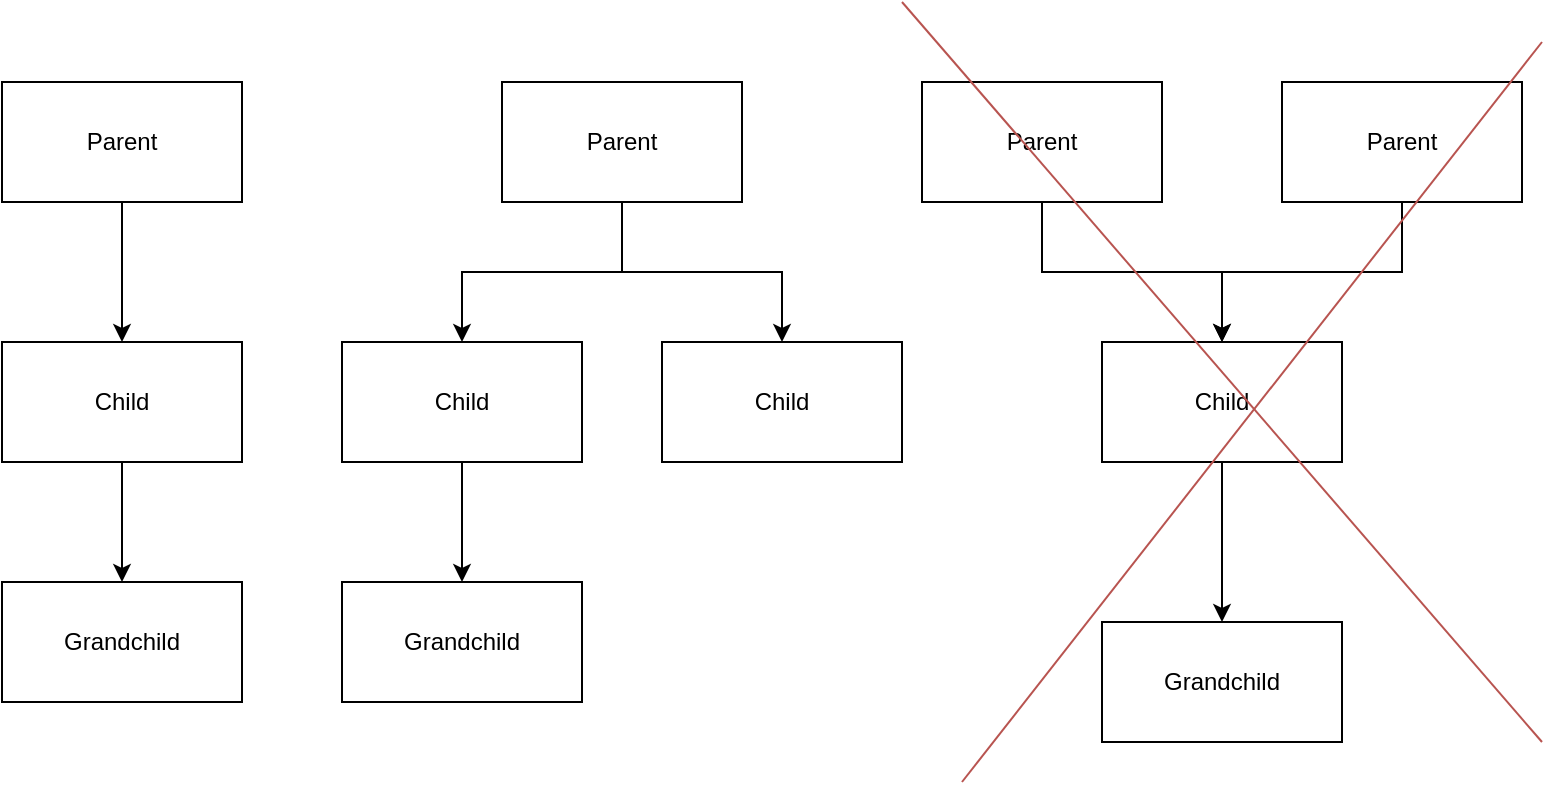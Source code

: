 <mxfile version="21.8.2" type="device">
  <diagram name="Page-1" id="Hwm7O50D1UeDPckyXpuu">
    <mxGraphModel dx="988" dy="561" grid="1" gridSize="10" guides="1" tooltips="1" connect="1" arrows="1" fold="1" page="1" pageScale="1" pageWidth="850" pageHeight="1100" math="0" shadow="0">
      <root>
        <mxCell id="0" />
        <mxCell id="1" parent="0" />
        <mxCell id="_FKx2QwUbCYZh597F8Df-7" value="" style="edgeStyle=orthogonalEdgeStyle;rounded=0;orthogonalLoop=1;jettySize=auto;html=1;" edge="1" parent="1" source="_FKx2QwUbCYZh597F8Df-1" target="_FKx2QwUbCYZh597F8Df-2">
          <mxGeometry relative="1" as="geometry" />
        </mxCell>
        <mxCell id="_FKx2QwUbCYZh597F8Df-1" value="Child" style="rounded=0;whiteSpace=wrap;html=1;" vertex="1" parent="1">
          <mxGeometry x="70" y="260" width="120" height="60" as="geometry" />
        </mxCell>
        <mxCell id="_FKx2QwUbCYZh597F8Df-2" value="Grandchild" style="rounded=0;whiteSpace=wrap;html=1;" vertex="1" parent="1">
          <mxGeometry x="70" y="380" width="120" height="60" as="geometry" />
        </mxCell>
        <mxCell id="_FKx2QwUbCYZh597F8Df-6" value="" style="edgeStyle=orthogonalEdgeStyle;rounded=0;orthogonalLoop=1;jettySize=auto;html=1;" edge="1" parent="1" source="_FKx2QwUbCYZh597F8Df-3" target="_FKx2QwUbCYZh597F8Df-1">
          <mxGeometry relative="1" as="geometry" />
        </mxCell>
        <mxCell id="_FKx2QwUbCYZh597F8Df-3" value="Parent" style="rounded=0;whiteSpace=wrap;html=1;" vertex="1" parent="1">
          <mxGeometry x="70" y="130" width="120" height="60" as="geometry" />
        </mxCell>
        <mxCell id="_FKx2QwUbCYZh597F8Df-8" value="" style="edgeStyle=orthogonalEdgeStyle;rounded=0;orthogonalLoop=1;jettySize=auto;html=1;" edge="1" parent="1" source="_FKx2QwUbCYZh597F8Df-9" target="_FKx2QwUbCYZh597F8Df-10">
          <mxGeometry relative="1" as="geometry" />
        </mxCell>
        <mxCell id="_FKx2QwUbCYZh597F8Df-9" value="Child" style="rounded=0;whiteSpace=wrap;html=1;" vertex="1" parent="1">
          <mxGeometry x="240" y="260" width="120" height="60" as="geometry" />
        </mxCell>
        <mxCell id="_FKx2QwUbCYZh597F8Df-10" value="Grandchild" style="rounded=0;whiteSpace=wrap;html=1;" vertex="1" parent="1">
          <mxGeometry x="240" y="380" width="120" height="60" as="geometry" />
        </mxCell>
        <mxCell id="_FKx2QwUbCYZh597F8Df-11" value="" style="edgeStyle=orthogonalEdgeStyle;rounded=0;orthogonalLoop=1;jettySize=auto;html=1;" edge="1" parent="1" source="_FKx2QwUbCYZh597F8Df-12" target="_FKx2QwUbCYZh597F8Df-9">
          <mxGeometry relative="1" as="geometry" />
        </mxCell>
        <mxCell id="_FKx2QwUbCYZh597F8Df-20" value="" style="edgeStyle=orthogonalEdgeStyle;rounded=0;orthogonalLoop=1;jettySize=auto;html=1;" edge="1" parent="1" source="_FKx2QwUbCYZh597F8Df-12" target="_FKx2QwUbCYZh597F8Df-19">
          <mxGeometry relative="1" as="geometry" />
        </mxCell>
        <mxCell id="_FKx2QwUbCYZh597F8Df-12" value="Parent" style="rounded=0;whiteSpace=wrap;html=1;" vertex="1" parent="1">
          <mxGeometry x="320" y="130" width="120" height="60" as="geometry" />
        </mxCell>
        <mxCell id="_FKx2QwUbCYZh597F8Df-13" value="" style="edgeStyle=orthogonalEdgeStyle;rounded=0;orthogonalLoop=1;jettySize=auto;html=1;" edge="1" parent="1" source="_FKx2QwUbCYZh597F8Df-14" target="_FKx2QwUbCYZh597F8Df-15">
          <mxGeometry relative="1" as="geometry" />
        </mxCell>
        <mxCell id="_FKx2QwUbCYZh597F8Df-14" value="Child" style="rounded=0;whiteSpace=wrap;html=1;" vertex="1" parent="1">
          <mxGeometry x="620" y="260" width="120" height="60" as="geometry" />
        </mxCell>
        <mxCell id="_FKx2QwUbCYZh597F8Df-15" value="Grandchild" style="rounded=0;whiteSpace=wrap;html=1;" vertex="1" parent="1">
          <mxGeometry x="620" y="400" width="120" height="60" as="geometry" />
        </mxCell>
        <mxCell id="_FKx2QwUbCYZh597F8Df-16" value="" style="edgeStyle=orthogonalEdgeStyle;rounded=0;orthogonalLoop=1;jettySize=auto;html=1;exitX=0.5;exitY=1;exitDx=0;exitDy=0;" edge="1" parent="1" source="_FKx2QwUbCYZh597F8Df-17" target="_FKx2QwUbCYZh597F8Df-14">
          <mxGeometry relative="1" as="geometry" />
        </mxCell>
        <mxCell id="_FKx2QwUbCYZh597F8Df-23" value="" style="edgeStyle=orthogonalEdgeStyle;rounded=0;orthogonalLoop=1;jettySize=auto;html=1;exitX=0.5;exitY=1;exitDx=0;exitDy=0;" edge="1" parent="1" source="_FKx2QwUbCYZh597F8Df-22" target="_FKx2QwUbCYZh597F8Df-14">
          <mxGeometry relative="1" as="geometry">
            <mxPoint x="830" y="250" as="sourcePoint" />
          </mxGeometry>
        </mxCell>
        <mxCell id="_FKx2QwUbCYZh597F8Df-17" value="Parent" style="rounded=0;whiteSpace=wrap;html=1;" vertex="1" parent="1">
          <mxGeometry x="530" y="130" width="120" height="60" as="geometry" />
        </mxCell>
        <mxCell id="_FKx2QwUbCYZh597F8Df-19" value="Child" style="rounded=0;whiteSpace=wrap;html=1;" vertex="1" parent="1">
          <mxGeometry x="400" y="260" width="120" height="60" as="geometry" />
        </mxCell>
        <mxCell id="_FKx2QwUbCYZh597F8Df-22" value="Parent" style="rounded=0;whiteSpace=wrap;html=1;" vertex="1" parent="1">
          <mxGeometry x="710" y="130" width="120" height="60" as="geometry" />
        </mxCell>
        <mxCell id="_FKx2QwUbCYZh597F8Df-25" value="" style="endArrow=none;html=1;rounded=0;fillColor=#f8cecc;strokeColor=#b85450;" edge="1" parent="1">
          <mxGeometry width="50" height="50" relative="1" as="geometry">
            <mxPoint x="550" y="480" as="sourcePoint" />
            <mxPoint x="840" y="110" as="targetPoint" />
          </mxGeometry>
        </mxCell>
        <mxCell id="_FKx2QwUbCYZh597F8Df-26" value="" style="endArrow=none;html=1;rounded=0;fillColor=#f8cecc;strokeColor=#b85450;" edge="1" parent="1">
          <mxGeometry width="50" height="50" relative="1" as="geometry">
            <mxPoint x="840" y="460" as="sourcePoint" />
            <mxPoint x="520" y="90" as="targetPoint" />
          </mxGeometry>
        </mxCell>
      </root>
    </mxGraphModel>
  </diagram>
</mxfile>
